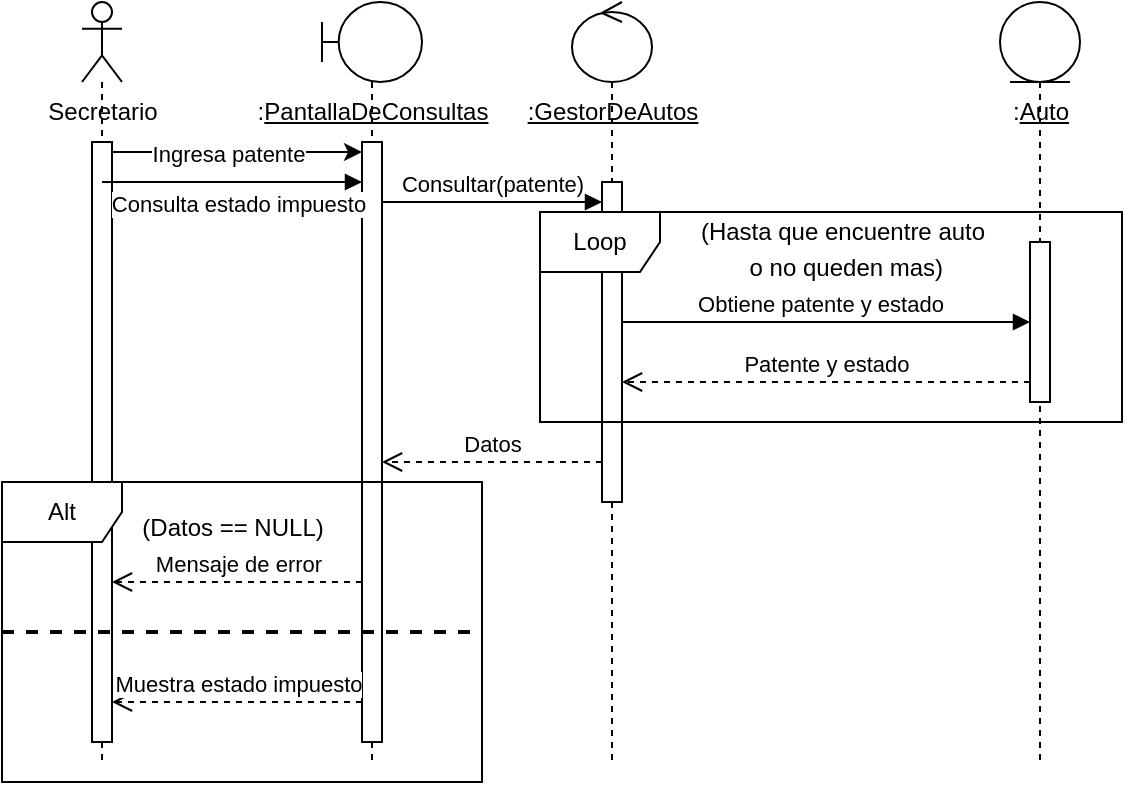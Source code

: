<mxfile version="24.0.4" type="device">
  <diagram name="Página-1" id="JLxF8f-kE7GPjMCaRS9Y">
    <mxGraphModel dx="720" dy="423" grid="1" gridSize="10" guides="1" tooltips="1" connect="1" arrows="1" fold="1" page="1" pageScale="1" pageWidth="827" pageHeight="1169" math="0" shadow="0">
      <root>
        <mxCell id="0" />
        <mxCell id="1" parent="0" />
        <mxCell id="8_9oeL5ZTtR3iy9-YpAO-3" value="" style="shape=umlLifeline;perimeter=lifelinePerimeter;whiteSpace=wrap;html=1;container=1;dropTarget=0;collapsible=0;recursiveResize=0;outlineConnect=0;portConstraint=eastwest;newEdgeStyle={&quot;curved&quot;:0,&quot;rounded&quot;:0};participant=umlActor;" parent="1" vertex="1">
          <mxGeometry x="70" y="60" width="20" height="380" as="geometry" />
        </mxCell>
        <mxCell id="8_9oeL5ZTtR3iy9-YpAO-6" value="" style="html=1;points=[[0,0,0,0,5],[0,1,0,0,-5],[1,0,0,0,5],[1,1,0,0,-5]];perimeter=orthogonalPerimeter;outlineConnect=0;targetShapes=umlLifeline;portConstraint=eastwest;newEdgeStyle={&quot;curved&quot;:0,&quot;rounded&quot;:0};" parent="8_9oeL5ZTtR3iy9-YpAO-3" vertex="1">
          <mxGeometry x="5" y="70" width="10" height="300" as="geometry" />
        </mxCell>
        <mxCell id="8_9oeL5ZTtR3iy9-YpAO-4" value="Secretario" style="text;html=1;align=center;verticalAlign=middle;resizable=0;points=[];autosize=1;strokeColor=none;fillColor=none;" parent="1" vertex="1">
          <mxGeometry x="40" y="100" width="80" height="30" as="geometry" />
        </mxCell>
        <mxCell id="8_9oeL5ZTtR3iy9-YpAO-7" value="" style="shape=umlLifeline;perimeter=lifelinePerimeter;whiteSpace=wrap;html=1;container=1;dropTarget=0;collapsible=0;recursiveResize=0;outlineConnect=0;portConstraint=eastwest;newEdgeStyle={&quot;curved&quot;:0,&quot;rounded&quot;:0};participant=umlBoundary;" parent="1" vertex="1">
          <mxGeometry x="190" y="60" width="50" height="380" as="geometry" />
        </mxCell>
        <mxCell id="8_9oeL5ZTtR3iy9-YpAO-9" value="" style="html=1;points=[[0,0,0,0,5],[0,1,0,0,-5],[1,0,0,0,5],[1,1,0,0,-5]];perimeter=orthogonalPerimeter;outlineConnect=0;targetShapes=umlLifeline;portConstraint=eastwest;newEdgeStyle={&quot;curved&quot;:0,&quot;rounded&quot;:0};" parent="8_9oeL5ZTtR3iy9-YpAO-7" vertex="1">
          <mxGeometry x="20" y="70" width="10" height="300" as="geometry" />
        </mxCell>
        <mxCell id="8_9oeL5ZTtR3iy9-YpAO-8" value=":&lt;u&gt;PantallaDeConsultas&lt;/u&gt;" style="text;html=1;align=center;verticalAlign=middle;resizable=0;points=[];autosize=1;strokeColor=none;fillColor=none;" parent="1" vertex="1">
          <mxGeometry x="145" y="100" width="140" height="30" as="geometry" />
        </mxCell>
        <mxCell id="8_9oeL5ZTtR3iy9-YpAO-10" value="" style="shape=umlLifeline;perimeter=lifelinePerimeter;whiteSpace=wrap;html=1;container=1;dropTarget=0;collapsible=0;recursiveResize=0;outlineConnect=0;portConstraint=eastwest;newEdgeStyle={&quot;curved&quot;:0,&quot;rounded&quot;:0};participant=umlControl;" parent="1" vertex="1">
          <mxGeometry x="315" y="60" width="40" height="380" as="geometry" />
        </mxCell>
        <mxCell id="8_9oeL5ZTtR3iy9-YpAO-12" value="" style="html=1;points=[[0,0,0,0,5],[0,1,0,0,-5],[1,0,0,0,5],[1,1,0,0,-5]];perimeter=orthogonalPerimeter;outlineConnect=0;targetShapes=umlLifeline;portConstraint=eastwest;newEdgeStyle={&quot;curved&quot;:0,&quot;rounded&quot;:0};" parent="8_9oeL5ZTtR3iy9-YpAO-10" vertex="1">
          <mxGeometry x="15" y="90" width="10" height="160" as="geometry" />
        </mxCell>
        <mxCell id="8_9oeL5ZTtR3iy9-YpAO-11" value="&lt;u style=&quot;text-wrap: wrap;&quot;&gt;:GestorDeAutos&lt;/u&gt;" style="text;html=1;align=center;verticalAlign=middle;resizable=0;points=[];autosize=1;strokeColor=none;fillColor=none;" parent="1" vertex="1">
          <mxGeometry x="280" y="100" width="110" height="30" as="geometry" />
        </mxCell>
        <mxCell id="8_9oeL5ZTtR3iy9-YpAO-13" value="" style="shape=umlLifeline;perimeter=lifelinePerimeter;whiteSpace=wrap;html=1;container=1;dropTarget=0;collapsible=0;recursiveResize=0;outlineConnect=0;portConstraint=eastwest;newEdgeStyle={&quot;curved&quot;:0,&quot;rounded&quot;:0};participant=umlEntity;" parent="1" vertex="1">
          <mxGeometry x="529" y="60" width="40" height="380" as="geometry" />
        </mxCell>
        <mxCell id="8_9oeL5ZTtR3iy9-YpAO-23" value="" style="html=1;points=[[0,0,0,0,5],[0,1,0,0,-5],[1,0,0,0,5],[1,1,0,0,-5]];perimeter=orthogonalPerimeter;outlineConnect=0;targetShapes=umlLifeline;portConstraint=eastwest;newEdgeStyle={&quot;curved&quot;:0,&quot;rounded&quot;:0};" parent="8_9oeL5ZTtR3iy9-YpAO-13" vertex="1">
          <mxGeometry x="15" y="120" width="10" height="80" as="geometry" />
        </mxCell>
        <mxCell id="8_9oeL5ZTtR3iy9-YpAO-14" value=":&lt;u&gt;Auto&lt;/u&gt;" style="text;html=1;align=center;verticalAlign=middle;resizable=0;points=[];autosize=1;strokeColor=none;fillColor=none;" parent="1" vertex="1">
          <mxGeometry x="524" y="100" width="50" height="30" as="geometry" />
        </mxCell>
        <mxCell id="8_9oeL5ZTtR3iy9-YpAO-15" style="edgeStyle=orthogonalEdgeStyle;rounded=0;orthogonalLoop=1;jettySize=auto;html=1;curved=0;exitX=1;exitY=0;exitDx=0;exitDy=5;exitPerimeter=0;entryX=0;entryY=0;entryDx=0;entryDy=5;entryPerimeter=0;" parent="1" source="8_9oeL5ZTtR3iy9-YpAO-6" target="8_9oeL5ZTtR3iy9-YpAO-9" edge="1">
          <mxGeometry relative="1" as="geometry" />
        </mxCell>
        <mxCell id="8_9oeL5ZTtR3iy9-YpAO-16" value="Ingresa patente" style="edgeLabel;html=1;align=center;verticalAlign=middle;resizable=0;points=[];" parent="8_9oeL5ZTtR3iy9-YpAO-15" vertex="1" connectable="0">
          <mxGeometry x="-0.137" y="-1" relative="1" as="geometry">
            <mxPoint x="4" as="offset" />
          </mxGeometry>
        </mxCell>
        <mxCell id="8_9oeL5ZTtR3iy9-YpAO-22" value="Consultar(patente)" style="html=1;verticalAlign=bottom;endArrow=block;curved=0;rounded=0;" parent="1" edge="1">
          <mxGeometry width="80" relative="1" as="geometry">
            <mxPoint x="220" y="160" as="sourcePoint" />
            <mxPoint x="330" y="160" as="targetPoint" />
            <mxPoint as="offset" />
          </mxGeometry>
        </mxCell>
        <mxCell id="8_9oeL5ZTtR3iy9-YpAO-24" value="Loop" style="shape=umlFrame;whiteSpace=wrap;html=1;pointerEvents=0;" parent="1" vertex="1">
          <mxGeometry x="299" y="165" width="291" height="105" as="geometry" />
        </mxCell>
        <mxCell id="8_9oeL5ZTtR3iy9-YpAO-25" value="Obtiene patente y estado" style="html=1;verticalAlign=bottom;endArrow=block;curved=0;rounded=0;" parent="1" target="8_9oeL5ZTtR3iy9-YpAO-23" edge="1">
          <mxGeometry x="-0.03" width="80" relative="1" as="geometry">
            <mxPoint x="340" y="220" as="sourcePoint" />
            <mxPoint x="505" y="220" as="targetPoint" />
            <mxPoint as="offset" />
          </mxGeometry>
        </mxCell>
        <mxCell id="8_9oeL5ZTtR3iy9-YpAO-27" value="Patente y estado" style="html=1;verticalAlign=bottom;endArrow=open;dashed=1;endSize=8;curved=0;rounded=0;" parent="1" source="8_9oeL5ZTtR3iy9-YpAO-23" edge="1">
          <mxGeometry relative="1" as="geometry">
            <mxPoint x="500" y="250" as="sourcePoint" />
            <mxPoint x="340" y="250" as="targetPoint" />
          </mxGeometry>
        </mxCell>
        <mxCell id="8_9oeL5ZTtR3iy9-YpAO-28" value="&lt;p style=&quot;line-height: 100%;&quot;&gt;(Hasta que encuentre auto&lt;/p&gt;&lt;p style=&quot;line-height: 0%;&quot;&gt;&amp;nbsp;o no queden mas)&lt;/p&gt;" style="text;html=1;align=center;verticalAlign=middle;resizable=0;points=[];autosize=1;strokeColor=none;fillColor=none;" parent="1" vertex="1">
          <mxGeometry x="365" y="150" width="170" height="60" as="geometry" />
        </mxCell>
        <mxCell id="8_9oeL5ZTtR3iy9-YpAO-29" value="Datos" style="html=1;verticalAlign=bottom;endArrow=open;dashed=1;endSize=8;curved=0;rounded=0;" parent="1" target="8_9oeL5ZTtR3iy9-YpAO-9" edge="1">
          <mxGeometry relative="1" as="geometry">
            <mxPoint x="330" y="290" as="sourcePoint" />
            <mxPoint x="250" y="290" as="targetPoint" />
          </mxGeometry>
        </mxCell>
        <mxCell id="8_9oeL5ZTtR3iy9-YpAO-30" value="Alt" style="shape=umlFrame;whiteSpace=wrap;html=1;pointerEvents=0;" parent="1" vertex="1">
          <mxGeometry x="30" y="300" width="240" height="150" as="geometry" />
        </mxCell>
        <mxCell id="8_9oeL5ZTtR3iy9-YpAO-31" value="" style="line;strokeWidth=2;html=1;dashed=1;" parent="1" vertex="1">
          <mxGeometry x="30" y="370" width="240" height="10" as="geometry" />
        </mxCell>
        <mxCell id="8_9oeL5ZTtR3iy9-YpAO-32" value="(Datos == NULL)" style="text;html=1;align=center;verticalAlign=middle;resizable=0;points=[];autosize=1;strokeColor=none;fillColor=none;" parent="1" vertex="1">
          <mxGeometry x="90" y="308" width="110" height="30" as="geometry" />
        </mxCell>
        <mxCell id="8_9oeL5ZTtR3iy9-YpAO-33" value="Mensaje de error" style="html=1;verticalAlign=bottom;endArrow=open;dashed=1;endSize=8;curved=0;rounded=0;" parent="1" target="8_9oeL5ZTtR3iy9-YpAO-6" edge="1">
          <mxGeometry relative="1" as="geometry">
            <mxPoint x="210" y="350" as="sourcePoint" />
            <mxPoint x="130" y="350" as="targetPoint" />
          </mxGeometry>
        </mxCell>
        <mxCell id="8_9oeL5ZTtR3iy9-YpAO-34" value="Muestra estado impuesto" style="html=1;verticalAlign=bottom;endArrow=open;dashed=1;endSize=8;curved=0;rounded=0;" parent="1" target="8_9oeL5ZTtR3iy9-YpAO-6" edge="1">
          <mxGeometry relative="1" as="geometry">
            <mxPoint x="210" y="410" as="sourcePoint" />
            <mxPoint x="130" y="410" as="targetPoint" />
          </mxGeometry>
        </mxCell>
        <mxCell id="iKkkCX6EQof3aGP65BZD-1" value="Consulta estado impuesto" style="html=1;verticalAlign=bottom;endArrow=block;curved=0;rounded=0;" edge="1" parent="1">
          <mxGeometry x="0.041" y="-20" width="80" relative="1" as="geometry">
            <mxPoint x="80" y="150" as="sourcePoint" />
            <mxPoint x="210" y="150" as="targetPoint" />
            <mxPoint as="offset" />
          </mxGeometry>
        </mxCell>
      </root>
    </mxGraphModel>
  </diagram>
</mxfile>
